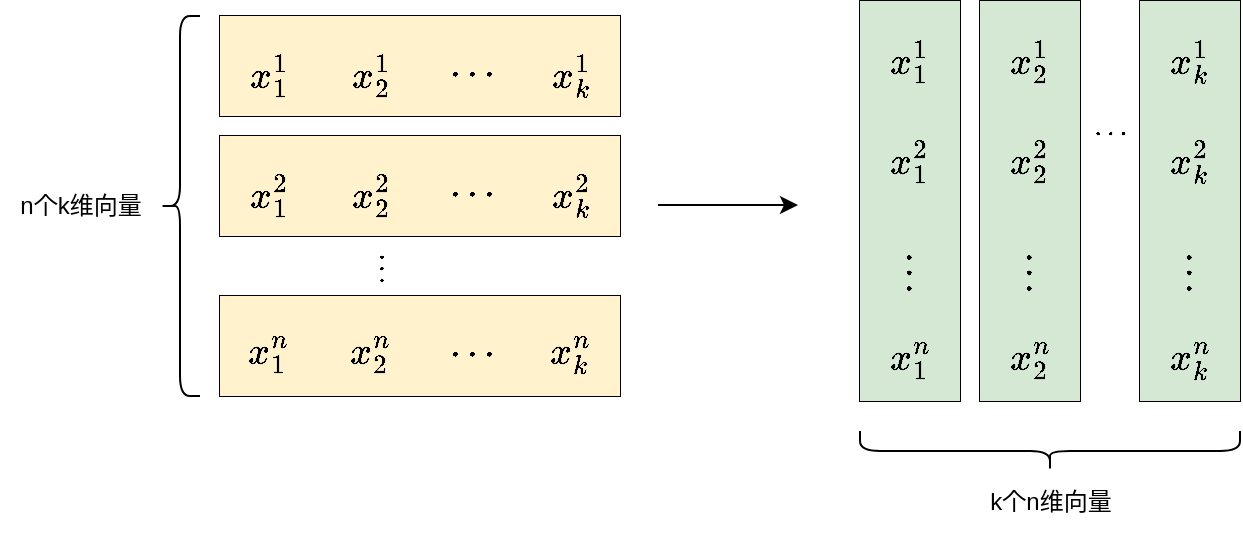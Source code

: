 <mxfile version="21.1.1" type="github">
  <diagram name="第 1 页" id="FHftKpjNM8iqiLnRL3kn">
    <mxGraphModel dx="897" dy="576" grid="1" gridSize="10" guides="1" tooltips="1" connect="1" arrows="1" fold="1" page="1" pageScale="1" pageWidth="827" pageHeight="1169" math="1" shadow="0">
      <root>
        <mxCell id="0" />
        <mxCell id="1" parent="0" />
        <mxCell id="ObcbELKSdhY1IeRoL00B-3" value="" style="shape=table;startSize=0;container=1;collapsible=0;childLayout=tableLayout;fontSize=16;aspect=fixed;" vertex="1" parent="1">
          <mxGeometry x="160" y="160" width="200" height="50" as="geometry" />
        </mxCell>
        <mxCell id="ObcbELKSdhY1IeRoL00B-19" style="shape=tableRow;horizontal=0;startSize=0;swimlaneHead=0;swimlaneBody=0;strokeColor=inherit;top=0;left=0;bottom=0;right=0;collapsible=0;dropTarget=0;fillColor=#FFF2CC;points=[[0,0.5],[1,0.5]];portConstraint=eastwest;fontSize=16;" vertex="1" parent="ObcbELKSdhY1IeRoL00B-3">
          <mxGeometry width="200" height="50" as="geometry" />
        </mxCell>
        <mxCell id="ObcbELKSdhY1IeRoL00B-20" value="$$x_1^1$$" style="shape=partialRectangle;html=1;whiteSpace=wrap;connectable=0;strokeColor=inherit;overflow=hidden;fillColor=#FFF2CC;top=0;left=0;bottom=0;right=0;pointerEvents=1;fontSize=16;" vertex="1" parent="ObcbELKSdhY1IeRoL00B-19">
          <mxGeometry width="49" height="50" as="geometry">
            <mxRectangle width="49" height="50" as="alternateBounds" />
          </mxGeometry>
        </mxCell>
        <mxCell id="ObcbELKSdhY1IeRoL00B-21" value="$$x_2^1$$" style="shape=partialRectangle;html=1;whiteSpace=wrap;connectable=0;strokeColor=inherit;overflow=hidden;fillColor=#FFF2CC;top=0;left=0;bottom=0;right=0;pointerEvents=1;fontSize=16;" vertex="1" parent="ObcbELKSdhY1IeRoL00B-19">
          <mxGeometry x="49" width="53" height="50" as="geometry">
            <mxRectangle width="53" height="50" as="alternateBounds" />
          </mxGeometry>
        </mxCell>
        <mxCell id="ObcbELKSdhY1IeRoL00B-22" value="$$\cdots$$" style="shape=partialRectangle;html=1;whiteSpace=wrap;connectable=0;strokeColor=inherit;overflow=hidden;fillColor=#FFF2CC;top=0;left=0;bottom=0;right=0;pointerEvents=1;fontSize=16;" vertex="1" parent="ObcbELKSdhY1IeRoL00B-19">
          <mxGeometry x="102" width="49" height="50" as="geometry">
            <mxRectangle width="49" height="50" as="alternateBounds" />
          </mxGeometry>
        </mxCell>
        <mxCell id="ObcbELKSdhY1IeRoL00B-23" value="$$x_k^1$$" style="shape=partialRectangle;html=1;whiteSpace=wrap;connectable=0;strokeColor=inherit;overflow=hidden;fillColor=#FFF2CC;top=0;left=0;bottom=0;right=0;pointerEvents=1;fontSize=16;" vertex="1" parent="ObcbELKSdhY1IeRoL00B-19">
          <mxGeometry x="151" width="49" height="50" as="geometry">
            <mxRectangle width="49" height="50" as="alternateBounds" />
          </mxGeometry>
        </mxCell>
        <mxCell id="ObcbELKSdhY1IeRoL00B-29" value="" style="shape=table;startSize=0;container=1;collapsible=0;childLayout=tableLayout;fontSize=16;aspect=fixed;" vertex="1" parent="1">
          <mxGeometry x="160" y="220" width="200" height="50" as="geometry" />
        </mxCell>
        <mxCell id="ObcbELKSdhY1IeRoL00B-30" style="shape=tableRow;horizontal=0;startSize=0;swimlaneHead=0;swimlaneBody=0;strokeColor=inherit;top=0;left=0;bottom=0;right=0;collapsible=0;dropTarget=0;fillColor=#FFF2CC;points=[[0,0.5],[1,0.5]];portConstraint=eastwest;fontSize=16;" vertex="1" parent="ObcbELKSdhY1IeRoL00B-29">
          <mxGeometry width="200" height="50" as="geometry" />
        </mxCell>
        <mxCell id="ObcbELKSdhY1IeRoL00B-31" value="$$x_1^2$$" style="shape=partialRectangle;html=1;whiteSpace=wrap;connectable=0;strokeColor=inherit;overflow=hidden;fillColor=#FFF2CC;top=0;left=0;bottom=0;right=0;pointerEvents=1;fontSize=16;" vertex="1" parent="ObcbELKSdhY1IeRoL00B-30">
          <mxGeometry width="49" height="50" as="geometry">
            <mxRectangle width="49" height="50" as="alternateBounds" />
          </mxGeometry>
        </mxCell>
        <mxCell id="ObcbELKSdhY1IeRoL00B-32" value="$$x_2^2$$" style="shape=partialRectangle;html=1;whiteSpace=wrap;connectable=0;strokeColor=inherit;overflow=hidden;fillColor=#FFF2CC;top=0;left=0;bottom=0;right=0;pointerEvents=1;fontSize=16;" vertex="1" parent="ObcbELKSdhY1IeRoL00B-30">
          <mxGeometry x="49" width="53" height="50" as="geometry">
            <mxRectangle width="53" height="50" as="alternateBounds" />
          </mxGeometry>
        </mxCell>
        <mxCell id="ObcbELKSdhY1IeRoL00B-33" value="$$\cdots$$" style="shape=partialRectangle;html=1;whiteSpace=wrap;connectable=0;strokeColor=inherit;overflow=hidden;fillColor=#FFF2CC;top=0;left=0;bottom=0;right=0;pointerEvents=1;fontSize=16;" vertex="1" parent="ObcbELKSdhY1IeRoL00B-30">
          <mxGeometry x="102" width="49" height="50" as="geometry">
            <mxRectangle width="49" height="50" as="alternateBounds" />
          </mxGeometry>
        </mxCell>
        <mxCell id="ObcbELKSdhY1IeRoL00B-34" value="$$x_k^2$$" style="shape=partialRectangle;html=1;whiteSpace=wrap;connectable=0;strokeColor=inherit;overflow=hidden;fillColor=#FFF2CC;top=0;left=0;bottom=0;right=0;pointerEvents=1;fontSize=16;" vertex="1" parent="ObcbELKSdhY1IeRoL00B-30">
          <mxGeometry x="151" width="49" height="50" as="geometry">
            <mxRectangle width="49" height="50" as="alternateBounds" />
          </mxGeometry>
        </mxCell>
        <mxCell id="ObcbELKSdhY1IeRoL00B-35" value="" style="shape=table;startSize=0;container=1;collapsible=0;childLayout=tableLayout;fontSize=16;aspect=fixed;" vertex="1" parent="1">
          <mxGeometry x="160" y="300" width="200" height="50" as="geometry" />
        </mxCell>
        <mxCell id="ObcbELKSdhY1IeRoL00B-36" style="shape=tableRow;horizontal=0;startSize=0;swimlaneHead=0;swimlaneBody=0;strokeColor=inherit;top=0;left=0;bottom=0;right=0;collapsible=0;dropTarget=0;fillColor=#FFF2CC;points=[[0,0.5],[1,0.5]];portConstraint=eastwest;fontSize=16;" vertex="1" parent="ObcbELKSdhY1IeRoL00B-35">
          <mxGeometry width="200" height="50" as="geometry" />
        </mxCell>
        <mxCell id="ObcbELKSdhY1IeRoL00B-37" value="$$x_1^n$$" style="shape=partialRectangle;html=1;whiteSpace=wrap;connectable=0;strokeColor=inherit;overflow=hidden;fillColor=#FFF2CC;top=0;left=0;bottom=0;right=0;pointerEvents=1;fontSize=16;" vertex="1" parent="ObcbELKSdhY1IeRoL00B-36">
          <mxGeometry width="49" height="50" as="geometry">
            <mxRectangle width="49" height="50" as="alternateBounds" />
          </mxGeometry>
        </mxCell>
        <mxCell id="ObcbELKSdhY1IeRoL00B-38" value="$$x_2^n$$" style="shape=partialRectangle;html=1;whiteSpace=wrap;connectable=0;strokeColor=inherit;overflow=hidden;fillColor=#FFF2CC;top=0;left=0;bottom=0;right=0;pointerEvents=1;fontSize=16;" vertex="1" parent="ObcbELKSdhY1IeRoL00B-36">
          <mxGeometry x="49" width="53" height="50" as="geometry">
            <mxRectangle width="53" height="50" as="alternateBounds" />
          </mxGeometry>
        </mxCell>
        <mxCell id="ObcbELKSdhY1IeRoL00B-39" value="$$\cdots$$" style="shape=partialRectangle;html=1;whiteSpace=wrap;connectable=0;strokeColor=inherit;overflow=hidden;fillColor=#FFF2CC;top=0;left=0;bottom=0;right=0;pointerEvents=1;fontSize=16;" vertex="1" parent="ObcbELKSdhY1IeRoL00B-36">
          <mxGeometry x="102" width="48" height="50" as="geometry">
            <mxRectangle width="48" height="50" as="alternateBounds" />
          </mxGeometry>
        </mxCell>
        <mxCell id="ObcbELKSdhY1IeRoL00B-40" value="$$x_k^n$$" style="shape=partialRectangle;html=1;whiteSpace=wrap;connectable=0;strokeColor=inherit;overflow=hidden;fillColor=#FFF2CC;top=0;left=0;bottom=0;right=0;pointerEvents=1;fontSize=16;" vertex="1" parent="ObcbELKSdhY1IeRoL00B-36">
          <mxGeometry x="150" width="50" height="50" as="geometry">
            <mxRectangle width="50" height="50" as="alternateBounds" />
          </mxGeometry>
        </mxCell>
        <mxCell id="ObcbELKSdhY1IeRoL00B-41" value="$$\vdots$$" style="text;html=1;align=center;verticalAlign=middle;resizable=0;points=[];autosize=1;strokeColor=none;fillColor=none;" vertex="1" parent="1">
          <mxGeometry x="200" y="270" width="80" height="30" as="geometry" />
        </mxCell>
        <mxCell id="ObcbELKSdhY1IeRoL00B-48" value="" style="shape=curlyBracket;whiteSpace=wrap;html=1;rounded=1;labelPosition=left;verticalLabelPosition=middle;align=right;verticalAlign=middle;size=0.5;" vertex="1" parent="1">
          <mxGeometry x="130" y="160" width="20" height="190" as="geometry" />
        </mxCell>
        <mxCell id="ObcbELKSdhY1IeRoL00B-49" value="n个k维向量" style="text;html=1;align=center;verticalAlign=middle;resizable=0;points=[];autosize=1;strokeColor=none;fillColor=none;" vertex="1" parent="1">
          <mxGeometry x="50" y="240" width="80" height="30" as="geometry" />
        </mxCell>
        <mxCell id="ObcbELKSdhY1IeRoL00B-56" value="" style="shape=table;startSize=0;container=1;collapsible=0;childLayout=tableLayout;fontSize=16;fillColor=#D5E8D4;" vertex="1" parent="1">
          <mxGeometry x="480" y="152.5" width="50" height="200" as="geometry" />
        </mxCell>
        <mxCell id="ObcbELKSdhY1IeRoL00B-69" style="shape=tableRow;horizontal=0;startSize=0;swimlaneHead=0;swimlaneBody=0;strokeColor=inherit;top=0;left=0;bottom=0;right=0;collapsible=0;dropTarget=0;fillColor=#D5E8D4;points=[[0,0.5],[1,0.5]];portConstraint=eastwest;fontSize=16;" vertex="1" parent="ObcbELKSdhY1IeRoL00B-56">
          <mxGeometry width="50" height="50" as="geometry" />
        </mxCell>
        <mxCell id="ObcbELKSdhY1IeRoL00B-70" value="$$x_1^1$$" style="shape=partialRectangle;html=1;whiteSpace=wrap;connectable=0;strokeColor=inherit;overflow=hidden;fillColor=#D5E8D4;top=0;left=0;bottom=0;right=0;pointerEvents=1;fontSize=16;" vertex="1" parent="ObcbELKSdhY1IeRoL00B-69">
          <mxGeometry width="50" height="50" as="geometry">
            <mxRectangle width="50" height="50" as="alternateBounds" />
          </mxGeometry>
        </mxCell>
        <mxCell id="ObcbELKSdhY1IeRoL00B-57" value="" style="shape=tableRow;horizontal=0;startSize=0;swimlaneHead=0;swimlaneBody=0;strokeColor=inherit;top=0;left=0;bottom=0;right=0;collapsible=0;dropTarget=0;fillColor=#D5E8D4;points=[[0,0.5],[1,0.5]];portConstraint=eastwest;fontSize=16;" vertex="1" parent="ObcbELKSdhY1IeRoL00B-56">
          <mxGeometry y="50" width="50" height="50" as="geometry" />
        </mxCell>
        <mxCell id="ObcbELKSdhY1IeRoL00B-58" value="$$x_1^2$$" style="shape=partialRectangle;html=1;whiteSpace=wrap;connectable=0;strokeColor=inherit;overflow=hidden;fillColor=#D5E8D4;top=0;left=0;bottom=0;right=0;pointerEvents=1;fontSize=16;" vertex="1" parent="ObcbELKSdhY1IeRoL00B-57">
          <mxGeometry width="50" height="50" as="geometry">
            <mxRectangle width="50" height="50" as="alternateBounds" />
          </mxGeometry>
        </mxCell>
        <mxCell id="ObcbELKSdhY1IeRoL00B-61" value="" style="shape=tableRow;horizontal=0;startSize=0;swimlaneHead=0;swimlaneBody=0;strokeColor=inherit;top=0;left=0;bottom=0;right=0;collapsible=0;dropTarget=0;fillColor=#D5E8D4;points=[[0,0.5],[1,0.5]];portConstraint=eastwest;fontSize=16;" vertex="1" parent="ObcbELKSdhY1IeRoL00B-56">
          <mxGeometry y="100" width="50" height="50" as="geometry" />
        </mxCell>
        <mxCell id="ObcbELKSdhY1IeRoL00B-62" value="$$\vdots$$" style="shape=partialRectangle;html=1;whiteSpace=wrap;connectable=0;strokeColor=inherit;overflow=hidden;fillColor=#D5E8D4;top=0;left=0;bottom=0;right=0;pointerEvents=1;fontSize=16;" vertex="1" parent="ObcbELKSdhY1IeRoL00B-61">
          <mxGeometry width="50" height="50" as="geometry">
            <mxRectangle width="50" height="50" as="alternateBounds" />
          </mxGeometry>
        </mxCell>
        <mxCell id="ObcbELKSdhY1IeRoL00B-65" value="" style="shape=tableRow;horizontal=0;startSize=0;swimlaneHead=0;swimlaneBody=0;strokeColor=inherit;top=0;left=0;bottom=0;right=0;collapsible=0;dropTarget=0;fillColor=#D5E8D4;points=[[0,0.5],[1,0.5]];portConstraint=eastwest;fontSize=16;" vertex="1" parent="ObcbELKSdhY1IeRoL00B-56">
          <mxGeometry y="150" width="50" height="50" as="geometry" />
        </mxCell>
        <mxCell id="ObcbELKSdhY1IeRoL00B-66" value="$$x_1^n$$" style="shape=partialRectangle;html=1;whiteSpace=wrap;connectable=0;strokeColor=inherit;overflow=hidden;fillColor=#D5E8D4;top=0;left=0;bottom=0;right=0;pointerEvents=1;fontSize=16;" vertex="1" parent="ObcbELKSdhY1IeRoL00B-65">
          <mxGeometry width="50" height="50" as="geometry">
            <mxRectangle width="50" height="50" as="alternateBounds" />
          </mxGeometry>
        </mxCell>
        <mxCell id="ObcbELKSdhY1IeRoL00B-73" value="" style="shape=table;startSize=0;container=1;collapsible=0;childLayout=tableLayout;fontSize=16;fillColor=#D5E8D4;" vertex="1" parent="1">
          <mxGeometry x="540" y="152.5" width="50" height="200" as="geometry" />
        </mxCell>
        <mxCell id="ObcbELKSdhY1IeRoL00B-74" style="shape=tableRow;horizontal=0;startSize=0;swimlaneHead=0;swimlaneBody=0;strokeColor=inherit;top=0;left=0;bottom=0;right=0;collapsible=0;dropTarget=0;fillColor=#D5E8D4;points=[[0,0.5],[1,0.5]];portConstraint=eastwest;fontSize=16;" vertex="1" parent="ObcbELKSdhY1IeRoL00B-73">
          <mxGeometry width="50" height="50" as="geometry" />
        </mxCell>
        <mxCell id="ObcbELKSdhY1IeRoL00B-75" value="$$x_2^1$$" style="shape=partialRectangle;html=1;whiteSpace=wrap;connectable=0;strokeColor=inherit;overflow=hidden;fillColor=#D5E8D4;top=0;left=0;bottom=0;right=0;pointerEvents=1;fontSize=16;" vertex="1" parent="ObcbELKSdhY1IeRoL00B-74">
          <mxGeometry width="50" height="50" as="geometry">
            <mxRectangle width="50" height="50" as="alternateBounds" />
          </mxGeometry>
        </mxCell>
        <mxCell id="ObcbELKSdhY1IeRoL00B-76" value="" style="shape=tableRow;horizontal=0;startSize=0;swimlaneHead=0;swimlaneBody=0;strokeColor=inherit;top=0;left=0;bottom=0;right=0;collapsible=0;dropTarget=0;fillColor=#D5E8D4;points=[[0,0.5],[1,0.5]];portConstraint=eastwest;fontSize=16;" vertex="1" parent="ObcbELKSdhY1IeRoL00B-73">
          <mxGeometry y="50" width="50" height="50" as="geometry" />
        </mxCell>
        <mxCell id="ObcbELKSdhY1IeRoL00B-77" value="$$x_2^2$$" style="shape=partialRectangle;html=1;whiteSpace=wrap;connectable=0;strokeColor=inherit;overflow=hidden;fillColor=#D5E8D4;top=0;left=0;bottom=0;right=0;pointerEvents=1;fontSize=16;" vertex="1" parent="ObcbELKSdhY1IeRoL00B-76">
          <mxGeometry width="50" height="50" as="geometry">
            <mxRectangle width="50" height="50" as="alternateBounds" />
          </mxGeometry>
        </mxCell>
        <mxCell id="ObcbELKSdhY1IeRoL00B-78" value="" style="shape=tableRow;horizontal=0;startSize=0;swimlaneHead=0;swimlaneBody=0;strokeColor=inherit;top=0;left=0;bottom=0;right=0;collapsible=0;dropTarget=0;fillColor=#D5E8D4;points=[[0,0.5],[1,0.5]];portConstraint=eastwest;fontSize=16;" vertex="1" parent="ObcbELKSdhY1IeRoL00B-73">
          <mxGeometry y="100" width="50" height="50" as="geometry" />
        </mxCell>
        <mxCell id="ObcbELKSdhY1IeRoL00B-79" value="$$\vdots$$" style="shape=partialRectangle;html=1;whiteSpace=wrap;connectable=0;strokeColor=inherit;overflow=hidden;fillColor=#D5E8D4;top=0;left=0;bottom=0;right=0;pointerEvents=1;fontSize=16;" vertex="1" parent="ObcbELKSdhY1IeRoL00B-78">
          <mxGeometry width="50" height="50" as="geometry">
            <mxRectangle width="50" height="50" as="alternateBounds" />
          </mxGeometry>
        </mxCell>
        <mxCell id="ObcbELKSdhY1IeRoL00B-80" value="" style="shape=tableRow;horizontal=0;startSize=0;swimlaneHead=0;swimlaneBody=0;strokeColor=inherit;top=0;left=0;bottom=0;right=0;collapsible=0;dropTarget=0;fillColor=#D5E8D4;points=[[0,0.5],[1,0.5]];portConstraint=eastwest;fontSize=16;" vertex="1" parent="ObcbELKSdhY1IeRoL00B-73">
          <mxGeometry y="150" width="50" height="50" as="geometry" />
        </mxCell>
        <mxCell id="ObcbELKSdhY1IeRoL00B-81" value="$$x_2^n$$" style="shape=partialRectangle;html=1;whiteSpace=wrap;connectable=0;strokeColor=inherit;overflow=hidden;fillColor=#D5E8D4;top=0;left=0;bottom=0;right=0;pointerEvents=1;fontSize=16;" vertex="1" parent="ObcbELKSdhY1IeRoL00B-80">
          <mxGeometry width="50" height="50" as="geometry">
            <mxRectangle width="50" height="50" as="alternateBounds" />
          </mxGeometry>
        </mxCell>
        <mxCell id="ObcbELKSdhY1IeRoL00B-82" value="" style="shape=table;startSize=0;container=1;collapsible=0;childLayout=tableLayout;fontSize=16;fillColor=#D5E8D4;" vertex="1" parent="1">
          <mxGeometry x="620" y="152.5" width="50" height="200" as="geometry" />
        </mxCell>
        <mxCell id="ObcbELKSdhY1IeRoL00B-83" style="shape=tableRow;horizontal=0;startSize=0;swimlaneHead=0;swimlaneBody=0;strokeColor=inherit;top=0;left=0;bottom=0;right=0;collapsible=0;dropTarget=0;fillColor=#D5E8D4;points=[[0,0.5],[1,0.5]];portConstraint=eastwest;fontSize=16;" vertex="1" parent="ObcbELKSdhY1IeRoL00B-82">
          <mxGeometry width="50" height="50" as="geometry" />
        </mxCell>
        <mxCell id="ObcbELKSdhY1IeRoL00B-84" value="$$x_k^1$$" style="shape=partialRectangle;html=1;whiteSpace=wrap;connectable=0;strokeColor=inherit;overflow=hidden;fillColor=#D5E8D4;top=0;left=0;bottom=0;right=0;pointerEvents=1;fontSize=16;" vertex="1" parent="ObcbELKSdhY1IeRoL00B-83">
          <mxGeometry width="50" height="50" as="geometry">
            <mxRectangle width="50" height="50" as="alternateBounds" />
          </mxGeometry>
        </mxCell>
        <mxCell id="ObcbELKSdhY1IeRoL00B-85" value="" style="shape=tableRow;horizontal=0;startSize=0;swimlaneHead=0;swimlaneBody=0;strokeColor=inherit;top=0;left=0;bottom=0;right=0;collapsible=0;dropTarget=0;fillColor=#D5E8D4;points=[[0,0.5],[1,0.5]];portConstraint=eastwest;fontSize=16;" vertex="1" parent="ObcbELKSdhY1IeRoL00B-82">
          <mxGeometry y="50" width="50" height="50" as="geometry" />
        </mxCell>
        <mxCell id="ObcbELKSdhY1IeRoL00B-86" value="$$x_k^2$$" style="shape=partialRectangle;html=1;whiteSpace=wrap;connectable=0;strokeColor=inherit;overflow=hidden;fillColor=#D5E8D4;top=0;left=0;bottom=0;right=0;pointerEvents=1;fontSize=16;" vertex="1" parent="ObcbELKSdhY1IeRoL00B-85">
          <mxGeometry width="50" height="50" as="geometry">
            <mxRectangle width="50" height="50" as="alternateBounds" />
          </mxGeometry>
        </mxCell>
        <mxCell id="ObcbELKSdhY1IeRoL00B-87" value="" style="shape=tableRow;horizontal=0;startSize=0;swimlaneHead=0;swimlaneBody=0;strokeColor=inherit;top=0;left=0;bottom=0;right=0;collapsible=0;dropTarget=0;fillColor=#D5E8D4;points=[[0,0.5],[1,0.5]];portConstraint=eastwest;fontSize=16;" vertex="1" parent="ObcbELKSdhY1IeRoL00B-82">
          <mxGeometry y="100" width="50" height="50" as="geometry" />
        </mxCell>
        <mxCell id="ObcbELKSdhY1IeRoL00B-88" value="$$\vdots$$" style="shape=partialRectangle;html=1;whiteSpace=wrap;connectable=0;strokeColor=inherit;overflow=hidden;fillColor=#D5E8D4;top=0;left=0;bottom=0;right=0;pointerEvents=1;fontSize=16;" vertex="1" parent="ObcbELKSdhY1IeRoL00B-87">
          <mxGeometry width="50" height="50" as="geometry">
            <mxRectangle width="50" height="50" as="alternateBounds" />
          </mxGeometry>
        </mxCell>
        <mxCell id="ObcbELKSdhY1IeRoL00B-89" value="" style="shape=tableRow;horizontal=0;startSize=0;swimlaneHead=0;swimlaneBody=0;strokeColor=inherit;top=0;left=0;bottom=0;right=0;collapsible=0;dropTarget=0;fillColor=#D5E8D4;points=[[0,0.5],[1,0.5]];portConstraint=eastwest;fontSize=16;" vertex="1" parent="ObcbELKSdhY1IeRoL00B-82">
          <mxGeometry y="150" width="50" height="50" as="geometry" />
        </mxCell>
        <mxCell id="ObcbELKSdhY1IeRoL00B-90" value="$$x_k^n$$" style="shape=partialRectangle;html=1;whiteSpace=wrap;connectable=0;strokeColor=inherit;overflow=hidden;fillColor=#D5E8D4;top=0;left=0;bottom=0;right=0;pointerEvents=1;fontSize=16;" vertex="1" parent="ObcbELKSdhY1IeRoL00B-89">
          <mxGeometry width="50" height="50" as="geometry">
            <mxRectangle width="50" height="50" as="alternateBounds" />
          </mxGeometry>
        </mxCell>
        <mxCell id="ObcbELKSdhY1IeRoL00B-92" value="$$\cdots $$" style="text;html=1;align=center;verticalAlign=middle;resizable=0;points=[];autosize=1;strokeColor=none;fillColor=none;" vertex="1" parent="1">
          <mxGeometry x="560" y="202.5" width="90" height="30" as="geometry" />
        </mxCell>
        <mxCell id="ObcbELKSdhY1IeRoL00B-94" value="" style="shape=curlyBracket;whiteSpace=wrap;html=1;rounded=1;labelPosition=left;verticalLabelPosition=middle;align=right;verticalAlign=middle;direction=north;" vertex="1" parent="1">
          <mxGeometry x="480" y="367.5" width="190" height="20" as="geometry" />
        </mxCell>
        <mxCell id="ObcbELKSdhY1IeRoL00B-95" value="k个n维向量" style="text;html=1;align=center;verticalAlign=middle;resizable=0;points=[];autosize=1;strokeColor=none;fillColor=none;" vertex="1" parent="1">
          <mxGeometry x="535" y="387.5" width="80" height="30" as="geometry" />
        </mxCell>
        <mxCell id="ObcbELKSdhY1IeRoL00B-97" value="" style="endArrow=classic;html=1;rounded=0;" edge="1" parent="1">
          <mxGeometry width="50" height="50" relative="1" as="geometry">
            <mxPoint x="379" y="254.5" as="sourcePoint" />
            <mxPoint x="449" y="254.5" as="targetPoint" />
          </mxGeometry>
        </mxCell>
      </root>
    </mxGraphModel>
  </diagram>
</mxfile>
